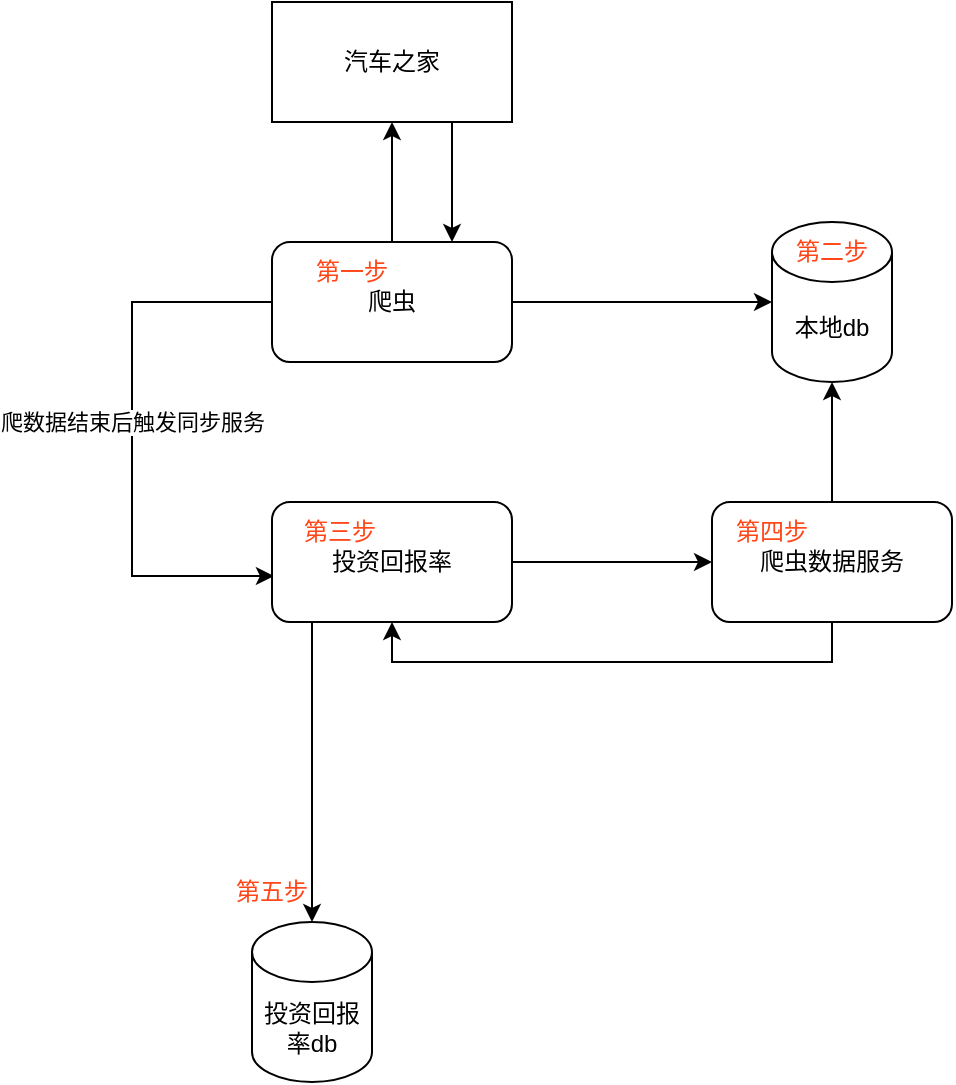 <mxfile version="15.6.8" type="github">
  <diagram id="jU45KLGDVSSTTNMErZR-" name="第 1 页">
    <mxGraphModel dx="1422" dy="762" grid="1" gridSize="10" guides="1" tooltips="1" connect="1" arrows="1" fold="1" page="1" pageScale="1" pageWidth="827" pageHeight="1169" math="0" shadow="0">
      <root>
        <mxCell id="0" />
        <mxCell id="1" parent="0" />
        <mxCell id="7Qf0ZauIl8IBRcPjyKfk-4" style="edgeStyle=orthogonalEdgeStyle;rounded=0;orthogonalLoop=1;jettySize=auto;html=1;" edge="1" parent="1" source="7Qf0ZauIl8IBRcPjyKfk-1" target="7Qf0ZauIl8IBRcPjyKfk-3">
          <mxGeometry relative="1" as="geometry" />
        </mxCell>
        <mxCell id="7Qf0ZauIl8IBRcPjyKfk-6" style="edgeStyle=orthogonalEdgeStyle;rounded=0;orthogonalLoop=1;jettySize=auto;html=1;entryX=0;entryY=0.5;entryDx=0;entryDy=0;entryPerimeter=0;" edge="1" parent="1" source="7Qf0ZauIl8IBRcPjyKfk-1" target="7Qf0ZauIl8IBRcPjyKfk-2">
          <mxGeometry relative="1" as="geometry" />
        </mxCell>
        <mxCell id="7Qf0ZauIl8IBRcPjyKfk-8" style="edgeStyle=orthogonalEdgeStyle;rounded=0;orthogonalLoop=1;jettySize=auto;html=1;entryX=0.008;entryY=0.617;entryDx=0;entryDy=0;entryPerimeter=0;" edge="1" parent="1" source="7Qf0ZauIl8IBRcPjyKfk-1" target="7Qf0ZauIl8IBRcPjyKfk-7">
          <mxGeometry relative="1" as="geometry">
            <Array as="points">
              <mxPoint x="280" y="180" />
              <mxPoint x="280" y="317" />
            </Array>
          </mxGeometry>
        </mxCell>
        <mxCell id="7Qf0ZauIl8IBRcPjyKfk-9" value="爬数据结束后触发同步服务" style="edgeLabel;html=1;align=center;verticalAlign=middle;resizable=0;points=[];" vertex="1" connectable="0" parent="7Qf0ZauIl8IBRcPjyKfk-8">
          <mxGeometry x="-0.252" relative="1" as="geometry">
            <mxPoint y="26" as="offset" />
          </mxGeometry>
        </mxCell>
        <mxCell id="7Qf0ZauIl8IBRcPjyKfk-1" value="爬虫" style="rounded=1;whiteSpace=wrap;html=1;" vertex="1" parent="1">
          <mxGeometry x="350" y="150" width="120" height="60" as="geometry" />
        </mxCell>
        <mxCell id="7Qf0ZauIl8IBRcPjyKfk-2" value="本地db" style="shape=cylinder3;whiteSpace=wrap;html=1;boundedLbl=1;backgroundOutline=1;size=15;" vertex="1" parent="1">
          <mxGeometry x="600" y="140" width="60" height="80" as="geometry" />
        </mxCell>
        <mxCell id="7Qf0ZauIl8IBRcPjyKfk-5" style="edgeStyle=orthogonalEdgeStyle;rounded=0;orthogonalLoop=1;jettySize=auto;html=1;entryX=0.75;entryY=0;entryDx=0;entryDy=0;" edge="1" parent="1" source="7Qf0ZauIl8IBRcPjyKfk-3" target="7Qf0ZauIl8IBRcPjyKfk-1">
          <mxGeometry relative="1" as="geometry">
            <Array as="points">
              <mxPoint x="440" y="100" />
              <mxPoint x="440" y="100" />
            </Array>
          </mxGeometry>
        </mxCell>
        <mxCell id="7Qf0ZauIl8IBRcPjyKfk-3" value="汽车之家&lt;br&gt;" style="rounded=0;whiteSpace=wrap;html=1;" vertex="1" parent="1">
          <mxGeometry x="350" y="30" width="120" height="60" as="geometry" />
        </mxCell>
        <mxCell id="7Qf0ZauIl8IBRcPjyKfk-11" style="edgeStyle=orthogonalEdgeStyle;rounded=0;orthogonalLoop=1;jettySize=auto;html=1;" edge="1" parent="1" source="7Qf0ZauIl8IBRcPjyKfk-7" target="7Qf0ZauIl8IBRcPjyKfk-10">
          <mxGeometry relative="1" as="geometry" />
        </mxCell>
        <mxCell id="7Qf0ZauIl8IBRcPjyKfk-15" style="edgeStyle=orthogonalEdgeStyle;rounded=0;orthogonalLoop=1;jettySize=auto;html=1;" edge="1" parent="1" source="7Qf0ZauIl8IBRcPjyKfk-7" target="7Qf0ZauIl8IBRcPjyKfk-14">
          <mxGeometry relative="1" as="geometry">
            <Array as="points">
              <mxPoint x="370" y="480" />
            </Array>
          </mxGeometry>
        </mxCell>
        <mxCell id="7Qf0ZauIl8IBRcPjyKfk-7" value="投资回报率" style="rounded=1;whiteSpace=wrap;html=1;" vertex="1" parent="1">
          <mxGeometry x="350" y="280" width="120" height="60" as="geometry" />
        </mxCell>
        <mxCell id="7Qf0ZauIl8IBRcPjyKfk-12" style="edgeStyle=orthogonalEdgeStyle;rounded=0;orthogonalLoop=1;jettySize=auto;html=1;" edge="1" parent="1" source="7Qf0ZauIl8IBRcPjyKfk-10" target="7Qf0ZauIl8IBRcPjyKfk-2">
          <mxGeometry relative="1" as="geometry" />
        </mxCell>
        <mxCell id="7Qf0ZauIl8IBRcPjyKfk-13" style="edgeStyle=orthogonalEdgeStyle;rounded=0;orthogonalLoop=1;jettySize=auto;html=1;entryX=0.5;entryY=1;entryDx=0;entryDy=0;" edge="1" parent="1" source="7Qf0ZauIl8IBRcPjyKfk-10" target="7Qf0ZauIl8IBRcPjyKfk-7">
          <mxGeometry relative="1" as="geometry">
            <Array as="points">
              <mxPoint x="630" y="360" />
              <mxPoint x="410" y="360" />
            </Array>
          </mxGeometry>
        </mxCell>
        <mxCell id="7Qf0ZauIl8IBRcPjyKfk-10" value="爬虫数据服务" style="rounded=1;whiteSpace=wrap;html=1;" vertex="1" parent="1">
          <mxGeometry x="570" y="280" width="120" height="60" as="geometry" />
        </mxCell>
        <mxCell id="7Qf0ZauIl8IBRcPjyKfk-14" value="投资回报率db" style="shape=cylinder3;whiteSpace=wrap;html=1;boundedLbl=1;backgroundOutline=1;size=15;" vertex="1" parent="1">
          <mxGeometry x="340" y="490" width="60" height="80" as="geometry" />
        </mxCell>
        <mxCell id="7Qf0ZauIl8IBRcPjyKfk-16" value="第一步" style="text;html=1;strokeColor=none;fillColor=none;align=center;verticalAlign=middle;whiteSpace=wrap;rounded=0;fontColor=#FF4719;" vertex="1" parent="1">
          <mxGeometry x="360" y="150" width="60" height="30" as="geometry" />
        </mxCell>
        <mxCell id="7Qf0ZauIl8IBRcPjyKfk-17" value="第二步" style="text;html=1;strokeColor=none;fillColor=none;align=center;verticalAlign=middle;whiteSpace=wrap;rounded=0;fontColor=#FF4719;" vertex="1" parent="1">
          <mxGeometry x="600" y="140" width="60" height="30" as="geometry" />
        </mxCell>
        <mxCell id="7Qf0ZauIl8IBRcPjyKfk-18" value="第三步" style="text;html=1;strokeColor=none;fillColor=none;align=center;verticalAlign=middle;whiteSpace=wrap;rounded=0;fontColor=#FF4719;" vertex="1" parent="1">
          <mxGeometry x="354" y="280" width="60" height="30" as="geometry" />
        </mxCell>
        <mxCell id="7Qf0ZauIl8IBRcPjyKfk-19" value="第四步" style="text;html=1;strokeColor=none;fillColor=none;align=center;verticalAlign=middle;whiteSpace=wrap;rounded=0;fontColor=#FF4719;" vertex="1" parent="1">
          <mxGeometry x="570" y="280" width="60" height="30" as="geometry" />
        </mxCell>
        <mxCell id="7Qf0ZauIl8IBRcPjyKfk-20" value="第五步" style="text;html=1;strokeColor=none;fillColor=none;align=center;verticalAlign=middle;whiteSpace=wrap;rounded=0;fontColor=#FF4719;" vertex="1" parent="1">
          <mxGeometry x="320" y="460" width="60" height="30" as="geometry" />
        </mxCell>
      </root>
    </mxGraphModel>
  </diagram>
</mxfile>
